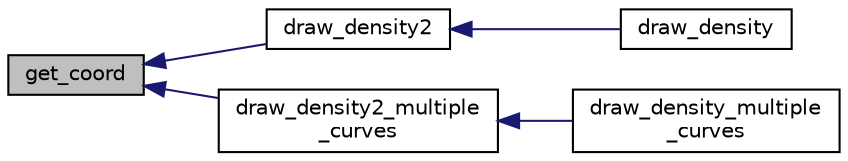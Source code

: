 digraph "get_coord"
{
  edge [fontname="Helvetica",fontsize="10",labelfontname="Helvetica",labelfontsize="10"];
  node [fontname="Helvetica",fontsize="10",shape=record];
  rankdir="LR";
  Node468 [label="get_coord",height=0.2,width=0.4,color="black", fillcolor="grey75", style="filled", fontcolor="black"];
  Node468 -> Node469 [dir="back",color="midnightblue",fontsize="10",style="solid",fontname="Helvetica"];
  Node469 [label="draw_density2",height=0.2,width=0.4,color="black", fillcolor="white", style="filled",URL="$de/dea/plot_8_c.html#a4325acc4eb31709cb6d3e5055c5196de"];
  Node469 -> Node470 [dir="back",color="midnightblue",fontsize="10",style="solid",fontname="Helvetica"];
  Node470 [label="draw_density",height=0.2,width=0.4,color="black", fillcolor="white", style="filled",URL="$de/dea/plot_8_c.html#aacb709615412b4c930421172d579dbba"];
  Node468 -> Node471 [dir="back",color="midnightblue",fontsize="10",style="solid",fontname="Helvetica"];
  Node471 [label="draw_density2_multiple\l_curves",height=0.2,width=0.4,color="black", fillcolor="white", style="filled",URL="$de/dea/plot_8_c.html#ac9b4203b5c6e28f5af87331deeb2142b"];
  Node471 -> Node472 [dir="back",color="midnightblue",fontsize="10",style="solid",fontname="Helvetica"];
  Node472 [label="draw_density_multiple\l_curves",height=0.2,width=0.4,color="black", fillcolor="white", style="filled",URL="$de/dea/plot_8_c.html#ae8316e657aaea4fb3b6056fa2079764e"];
}
